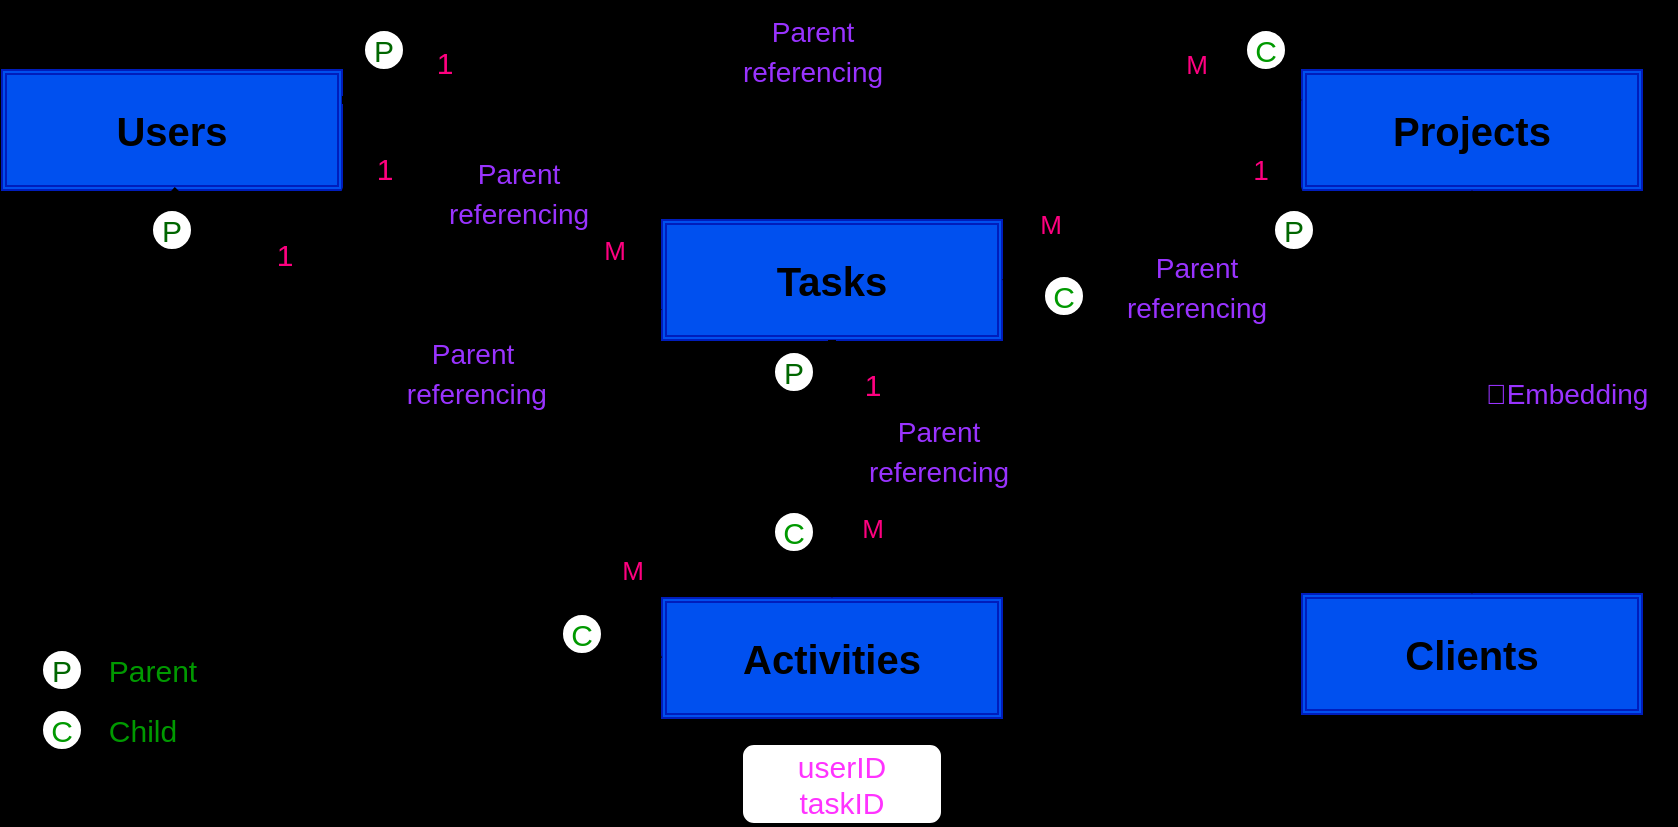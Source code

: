 <mxfile>
    <diagram id="-A3PZO9tsgj58SaUb58m" name="Page-1">
        <mxGraphModel dx="1028" dy="487" grid="0" gridSize="10" guides="1" tooltips="1" connect="1" arrows="1" fold="1" page="1" pageScale="1" pageWidth="850" pageHeight="1100" background="#000000" math="0" shadow="0">
            <root>
                <mxCell id="0"/>
                <mxCell id="1" parent="0"/>
                <mxCell id="2" value="&lt;b&gt;&lt;font color=&quot;#000000&quot; style=&quot;font-size: 20px;&quot;&gt;Users&lt;/font&gt;&lt;/b&gt;" style="shape=ext;double=1;rounded=0;whiteSpace=wrap;html=1;fillColor=#0050ef;fontColor=#ffffff;strokeColor=#001DBC;" parent="1" vertex="1">
                    <mxGeometry x="10" y="150" width="170" height="60" as="geometry"/>
                </mxCell>
                <mxCell id="5" value="&lt;b&gt;&lt;font color=&quot;#000000&quot; style=&quot;font-size: 20px;&quot;&gt;Tasks&lt;/font&gt;&lt;/b&gt;" style="shape=ext;double=1;rounded=0;whiteSpace=wrap;html=1;fillColor=#0050ef;fontColor=#ffffff;strokeColor=#001DBC;" parent="1" vertex="1">
                    <mxGeometry x="340" y="225" width="170" height="60" as="geometry"/>
                </mxCell>
                <mxCell id="6" value="&lt;b&gt;&lt;font color=&quot;#000000&quot; style=&quot;font-size: 20px;&quot;&gt;Projects&lt;/font&gt;&lt;/b&gt;" style="shape=ext;double=1;rounded=0;whiteSpace=wrap;html=1;fillColor=#0050ef;fontColor=#ffffff;strokeColor=#001DBC;" parent="1" vertex="1">
                    <mxGeometry x="660" y="150" width="170" height="60" as="geometry"/>
                </mxCell>
                <mxCell id="7" value="&lt;font color=&quot;#000000&quot;&gt;&lt;span style=&quot;font-size: 20px;&quot;&gt;&lt;b&gt;Activities&lt;br&gt;&lt;/b&gt;&lt;/span&gt;&lt;/font&gt;" style="shape=ext;double=1;rounded=0;whiteSpace=wrap;html=1;fillColor=#0050ef;fontColor=#ffffff;strokeColor=#001DBC;" parent="1" vertex="1">
                    <mxGeometry x="340" y="414" width="170" height="60" as="geometry"/>
                </mxCell>
                <mxCell id="9" value="" style="endArrow=classic;html=1;fontSize=20;fontColor=#000000;entryX=1;entryY=0.5;entryDx=0;entryDy=0;curved=1;strokeWidth=4;exitX=0;exitY=1;exitDx=0;exitDy=0;" parent="1" source="6" target="5" edge="1">
                    <mxGeometry width="50" height="50" relative="1" as="geometry">
                        <mxPoint x="639" y="212" as="sourcePoint"/>
                        <mxPoint x="620" y="110" as="targetPoint"/>
                    </mxGeometry>
                </mxCell>
                <mxCell id="13" value="" style="endArrow=classic;html=1;fontSize=20;fontColor=#000000;exitX=0.5;exitY=1;exitDx=0;exitDy=0;entryX=0.5;entryY=0;entryDx=0;entryDy=0;curved=1;strokeWidth=4;" parent="1" source="5" target="7" edge="1">
                    <mxGeometry width="50" height="50" relative="1" as="geometry">
                        <mxPoint x="670" y="270" as="sourcePoint"/>
                        <mxPoint x="520" y="270" as="targetPoint"/>
                    </mxGeometry>
                </mxCell>
                <mxCell id="15" value="" style="endArrow=classic;html=1;fontSize=20;fontColor=#000000;exitX=0.5;exitY=1;exitDx=0;exitDy=0;curved=1;strokeWidth=4;entryX=0;entryY=0.5;entryDx=0;entryDy=0;" parent="1" source="2" target="7" edge="1">
                    <mxGeometry width="50" height="50" relative="1" as="geometry">
                        <mxPoint x="240" y="220" as="sourcePoint"/>
                        <mxPoint x="95" y="340" as="targetPoint"/>
                    </mxGeometry>
                </mxCell>
                <mxCell id="17" value="&lt;font style=&quot;font-size: 13px;&quot; color=&quot;#ff0080&quot;&gt;M&lt;/font&gt;" style="text;html=1;align=center;verticalAlign=middle;resizable=0;points=[];autosize=1;strokeColor=none;fillColor=none;fontSize=20;fontColor=#000000;" parent="1" vertex="1">
                    <mxGeometry x="301" y="217" width="30" height="40" as="geometry"/>
                </mxCell>
                <mxCell id="20" value="&lt;font style=&quot;font-size: 14px;&quot; color=&quot;#ff0080&quot;&gt;1&lt;/font&gt;" style="text;html=1;align=center;verticalAlign=middle;resizable=0;points=[];autosize=1;strokeColor=none;fillColor=none;fontSize=20;fontColor=#000000;" parent="1" vertex="1">
                    <mxGeometry x="624" y="177" width="30" height="40" as="geometry"/>
                </mxCell>
                <mxCell id="21" value="&lt;font style=&quot;font-size: 13px;&quot; color=&quot;#ff0080&quot;&gt;M&lt;/font&gt;" style="text;html=1;align=center;verticalAlign=middle;resizable=0;points=[];autosize=1;strokeColor=none;fillColor=none;fontSize=20;fontColor=#000000;" parent="1" vertex="1">
                    <mxGeometry x="430" y="356" width="30" height="40" as="geometry"/>
                </mxCell>
                <mxCell id="22" value="&lt;font style=&quot;font-size: 15px;&quot; color=&quot;#ff0080&quot;&gt;1&lt;/font&gt;" style="text;html=1;align=center;verticalAlign=middle;resizable=0;points=[];autosize=1;strokeColor=none;fillColor=none;fontSize=20;fontColor=#000000;" parent="1" vertex="1">
                    <mxGeometry x="430" y="285" width="30" height="40" as="geometry"/>
                </mxCell>
                <mxCell id="23" value="&lt;font style=&quot;font-size: 15px;&quot; color=&quot;#ff0080&quot;&gt;1&lt;/font&gt;" style="text;html=1;align=center;verticalAlign=middle;resizable=0;points=[];autosize=1;strokeColor=none;fillColor=none;fontSize=20;fontColor=#000000;" parent="1" vertex="1">
                    <mxGeometry x="136" y="220" width="30" height="40" as="geometry"/>
                </mxCell>
                <mxCell id="25" value="&lt;font style=&quot;font-size: 13px;&quot; color=&quot;#ff0080&quot;&gt;M&lt;/font&gt;" style="text;html=1;align=center;verticalAlign=middle;resizable=0;points=[];autosize=1;strokeColor=none;fillColor=none;fontSize=20;fontColor=#000000;" parent="1" vertex="1">
                    <mxGeometry x="519" y="206" width="29" height="36" as="geometry"/>
                </mxCell>
                <mxCell id="29" value="&lt;font style=&quot;font-size: 13px;&quot; color=&quot;#ff0080&quot;&gt;M&lt;/font&gt;" style="text;html=1;align=center;verticalAlign=middle;resizable=0;points=[];autosize=1;strokeColor=none;fillColor=none;fontSize=20;fontColor=#000000;" parent="1" vertex="1">
                    <mxGeometry x="310" y="377" width="30" height="40" as="geometry"/>
                </mxCell>
                <mxCell id="34" value="&lt;font style=&quot;font-size: 14px;&quot; color=&quot;#9933ff&quot;&gt;📙Embedding&lt;/font&gt;" style="text;html=1;align=center;verticalAlign=middle;resizable=0;points=[];autosize=1;strokeColor=none;fillColor=none;fontSize=16;fontColor=#FF0080;" parent="1" vertex="1">
                    <mxGeometry x="737" y="296" width="110" height="30" as="geometry"/>
                </mxCell>
                <mxCell id="39" value="&lt;font color=&quot;#9933ff&quot;&gt;&lt;span style=&quot;font-size: 14px;&quot;&gt;Parent &lt;br&gt;referencing&lt;/span&gt;&lt;/font&gt;" style="text;html=1;align=center;verticalAlign=middle;resizable=0;points=[];autosize=1;strokeColor=none;fillColor=none;fontSize=16;fontColor=#FF0080;" parent="1" vertex="1">
                    <mxGeometry x="433" y="315" width="90" height="50" as="geometry"/>
                </mxCell>
                <mxCell id="40" value="&lt;font color=&quot;#9933ff&quot;&gt;&lt;span style=&quot;font-size: 14px;&quot;&gt;Parent&lt;br&gt;&amp;nbsp;referencing&lt;/span&gt;&lt;/font&gt;" style="text;html=1;align=center;verticalAlign=middle;resizable=0;points=[];autosize=1;strokeColor=none;fillColor=none;fontSize=16;fontColor=#FF0080;" parent="1" vertex="1">
                    <mxGeometry x="195" y="276" width="100" height="50" as="geometry"/>
                </mxCell>
                <mxCell id="41" value="&lt;font color=&quot;#ff33ff&quot;&gt;userID&lt;br&gt;taskID&lt;/font&gt;" style="rounded=1;whiteSpace=wrap;html=1;fontSize=15;fontColor=#9933FF;" parent="1" vertex="1">
                    <mxGeometry x="380" y="487" width="100" height="40" as="geometry"/>
                </mxCell>
                <mxCell id="42" value="&lt;font color=&quot;#006600&quot;&gt;P&lt;/font&gt;" style="ellipse;whiteSpace=wrap;html=1;aspect=fixed;fontSize=15;fontColor=#FF33FF;fillStyle=auto;fillColor=#FFFFFF;" parent="1" vertex="1">
                    <mxGeometry x="30" y="440" width="20" height="20" as="geometry"/>
                </mxCell>
                <mxCell id="43" value="&lt;font color=&quot;#009900&quot;&gt;C&lt;/font&gt;" style="ellipse;whiteSpace=wrap;html=1;aspect=fixed;fontSize=15;fontColor=#FF33FF;fillColor=#FFFFFF;" parent="1" vertex="1">
                    <mxGeometry x="30" y="470" width="20" height="20" as="geometry"/>
                </mxCell>
                <mxCell id="46" value="&lt;font color=&quot;#009900&quot;&gt;Parent&lt;/font&gt;" style="text;html=1;align=center;verticalAlign=middle;resizable=0;points=[];autosize=1;strokeColor=none;fillColor=none;fontSize=15;fontColor=#33FF33;" parent="1" vertex="1">
                    <mxGeometry x="50" y="435" width="70" height="30" as="geometry"/>
                </mxCell>
                <mxCell id="47" value="&lt;font color=&quot;#009900&quot;&gt;Child&lt;/font&gt;" style="text;html=1;align=center;verticalAlign=middle;resizable=0;points=[];autosize=1;strokeColor=none;fillColor=none;fontSize=15;fontColor=#33FF33;" parent="1" vertex="1">
                    <mxGeometry x="50" y="465" width="60" height="30" as="geometry"/>
                </mxCell>
                <mxCell id="56" value="&lt;font color=&quot;#009900&quot;&gt;C&lt;/font&gt;" style="ellipse;whiteSpace=wrap;html=1;aspect=fixed;fontSize=15;fontColor=#FF33FF;fillColor=#FFFFFF;" parent="1" vertex="1">
                    <mxGeometry x="396" y="371" width="20" height="20" as="geometry"/>
                </mxCell>
                <mxCell id="57" value="&lt;font color=&quot;#009900&quot;&gt;C&lt;/font&gt;" style="ellipse;whiteSpace=wrap;html=1;aspect=fixed;fontSize=15;fontColor=#FF33FF;fillColor=#FFFFFF;" parent="1" vertex="1">
                    <mxGeometry x="531" y="253" width="20" height="20" as="geometry"/>
                </mxCell>
                <mxCell id="58" value="&lt;font color=&quot;#009900&quot;&gt;C&lt;/font&gt;" style="ellipse;whiteSpace=wrap;html=1;aspect=fixed;fontSize=15;fontColor=#FF33FF;fillColor=#FFFFFF;" parent="1" vertex="1">
                    <mxGeometry x="290" y="422" width="20" height="20" as="geometry"/>
                </mxCell>
                <mxCell id="59" value="&lt;font color=&quot;#006600&quot;&gt;P&lt;/font&gt;" style="ellipse;whiteSpace=wrap;html=1;aspect=fixed;fontSize=15;fontColor=#FF33FF;fillStyle=auto;fillColor=#FFFFFF;" parent="1" vertex="1">
                    <mxGeometry x="85" y="220" width="20" height="20" as="geometry"/>
                </mxCell>
                <mxCell id="60" value="&lt;font color=&quot;#006600&quot;&gt;P&lt;/font&gt;" style="ellipse;whiteSpace=wrap;html=1;aspect=fixed;fontSize=15;fontColor=#FF33FF;fillStyle=auto;fillColor=#FFFFFF;" parent="1" vertex="1">
                    <mxGeometry x="396" y="291" width="20" height="20" as="geometry"/>
                </mxCell>
                <mxCell id="62" value="&lt;font color=&quot;#006600&quot;&gt;P&lt;/font&gt;" style="ellipse;whiteSpace=wrap;html=1;aspect=fixed;fontSize=15;fontColor=#FF33FF;fillStyle=auto;fillColor=#FFFFFF;" parent="1" vertex="1">
                    <mxGeometry x="646" y="220" width="20" height="20" as="geometry"/>
                </mxCell>
                <mxCell id="63" value="&lt;b&gt;&lt;font color=&quot;#000000&quot; style=&quot;font-size: 20px;&quot;&gt;Clients&lt;/font&gt;&lt;/b&gt;" style="shape=ext;double=1;rounded=0;whiteSpace=wrap;html=1;fillColor=#0050ef;fontColor=#ffffff;strokeColor=#001DBC;" parent="1" vertex="1">
                    <mxGeometry x="660" y="412" width="170" height="60" as="geometry"/>
                </mxCell>
                <mxCell id="68" value="&lt;font color=&quot;#9933ff&quot;&gt;&lt;span style=&quot;font-size: 14px;&quot;&gt;Parent &lt;br&gt;referencing&lt;/span&gt;&lt;/font&gt;" style="text;html=1;align=center;verticalAlign=middle;resizable=0;points=[];autosize=1;strokeColor=none;fillColor=none;fontSize=16;fontColor=#FF0080;" parent="1" vertex="1">
                    <mxGeometry x="562" y="233" width="90" height="50" as="geometry"/>
                </mxCell>
                <mxCell id="69" value="" style="endArrow=classic;startArrow=classic;html=1;strokeWidth=4;fontSize=20;fontColor=#000000;curved=1;exitX=0.5;exitY=0;exitDx=0;exitDy=0;entryX=0.5;entryY=1;entryDx=0;entryDy=0;shadow=0;" parent="1" source="63" target="6" edge="1">
                    <mxGeometry width="50" height="50" relative="1" as="geometry">
                        <mxPoint x="536" y="280.0" as="sourcePoint"/>
                        <mxPoint x="696" y="280.0" as="targetPoint"/>
                    </mxGeometry>
                </mxCell>
                <mxCell id="74" value="" style="endArrow=classic;html=1;fontSize=20;fontColor=#000000;exitX=1;exitY=0.25;exitDx=0;exitDy=0;curved=1;strokeWidth=4;entryX=0;entryY=0.25;entryDx=0;entryDy=0;" parent="1" source="2" target="6" edge="1">
                    <mxGeometry width="50" height="50" relative="1" as="geometry">
                        <mxPoint x="239" y="15" as="sourcePoint"/>
                        <mxPoint x="484" y="249" as="targetPoint"/>
                    </mxGeometry>
                </mxCell>
                <mxCell id="75" value="&lt;font color=&quot;#9933ff&quot;&gt;&lt;span style=&quot;font-size: 14px;&quot;&gt;Parent &lt;br&gt;referencing&lt;/span&gt;&lt;/font&gt;" style="text;html=1;align=center;verticalAlign=middle;resizable=0;points=[];autosize=1;strokeColor=none;fillColor=none;fontSize=16;fontColor=#FF0080;" parent="1" vertex="1">
                    <mxGeometry x="370" y="115" width="90" height="50" as="geometry"/>
                </mxCell>
                <mxCell id="77" value="&lt;font style=&quot;font-size: 15px;&quot; color=&quot;#ff0080&quot;&gt;1&lt;/font&gt;" style="text;html=1;align=center;verticalAlign=middle;resizable=0;points=[];autosize=1;strokeColor=none;fillColor=none;fontSize=20;fontColor=#000000;" parent="1" vertex="1">
                    <mxGeometry x="216" y="124" width="30" height="40" as="geometry"/>
                </mxCell>
                <mxCell id="78" value="&lt;font style=&quot;font-size: 13px;&quot; color=&quot;#ff0080&quot;&gt;M&lt;/font&gt;" style="text;html=1;align=center;verticalAlign=middle;resizable=0;points=[];autosize=1;strokeColor=none;fillColor=none;fontSize=20;fontColor=#000000;" parent="1" vertex="1">
                    <mxGeometry x="592" y="124" width="30" height="40" as="geometry"/>
                </mxCell>
                <mxCell id="80" value="&lt;font color=&quot;#009900&quot;&gt;C&lt;/font&gt;" style="ellipse;whiteSpace=wrap;html=1;aspect=fixed;fontSize=15;fontColor=#FF33FF;fillColor=#FFFFFF;" parent="1" vertex="1">
                    <mxGeometry x="632" y="130" width="20" height="20" as="geometry"/>
                </mxCell>
                <mxCell id="81" value="&lt;font color=&quot;#006600&quot;&gt;P&lt;/font&gt;" style="ellipse;whiteSpace=wrap;html=1;aspect=fixed;fontSize=15;fontColor=#FF33FF;fillStyle=auto;fillColor=#FFFFFF;" parent="1" vertex="1">
                    <mxGeometry x="191" y="130" width="20" height="20" as="geometry"/>
                </mxCell>
                <mxCell id="82" value="&lt;font style=&quot;font-size: 15px;&quot; color=&quot;#ff0080&quot;&gt;1&lt;/font&gt;" style="text;html=1;align=center;verticalAlign=middle;resizable=0;points=[];autosize=1;strokeColor=none;fillColor=none;fontSize=20;fontColor=#000000;" vertex="1" parent="1">
                    <mxGeometry x="186" y="177" width="30" height="40" as="geometry"/>
                </mxCell>
                <mxCell id="83" value="" style="endArrow=classic;html=1;fontSize=20;fontColor=#000000;exitX=1;exitY=1;exitDx=0;exitDy=0;curved=1;strokeWidth=4;entryX=0;entryY=0.75;entryDx=0;entryDy=0;" edge="1" parent="1" source="2" target="5">
                    <mxGeometry width="50" height="50" relative="1" as="geometry">
                        <mxPoint x="28.5" y="259" as="sourcePoint"/>
                        <mxPoint x="273.5" y="493" as="targetPoint"/>
                    </mxGeometry>
                </mxCell>
                <mxCell id="84" value="&lt;font color=&quot;#9933ff&quot;&gt;&lt;span style=&quot;font-size: 14px;&quot;&gt;Parent &lt;br&gt;referencing&lt;/span&gt;&lt;/font&gt;" style="text;html=1;align=center;verticalAlign=middle;resizable=0;points=[];autosize=1;strokeColor=none;fillColor=none;fontSize=16;fontColor=#FF0080;" vertex="1" parent="1">
                    <mxGeometry x="223" y="186" width="90" height="50" as="geometry"/>
                </mxCell>
            </root>
        </mxGraphModel>
    </diagram>
</mxfile>